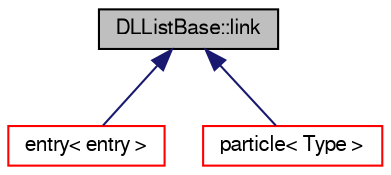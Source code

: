 digraph "DLListBase::link"
{
  bgcolor="transparent";
  edge [fontname="FreeSans",fontsize="10",labelfontname="FreeSans",labelfontsize="10"];
  node [fontname="FreeSans",fontsize="10",shape=record];
  Node1 [label="DLListBase::link",height=0.2,width=0.4,color="black", fillcolor="grey75", style="filled" fontcolor="black"];
  Node1 -> Node2 [dir="back",color="midnightblue",fontsize="10",style="solid",fontname="FreeSans"];
  Node2 [label="entry\< entry \>",height=0.2,width=0.4,color="red",URL="$a00638.html",tooltip="A keyword and a list of tokens is an &#39;entry&#39;. "];
  Node1 -> Node3 [dir="back",color="midnightblue",fontsize="10",style="solid",fontname="FreeSans"];
  Node3 [label="particle\< Type \>",height=0.2,width=0.4,color="red",URL="$a01725.html",tooltip="Base particle class. "];
}
